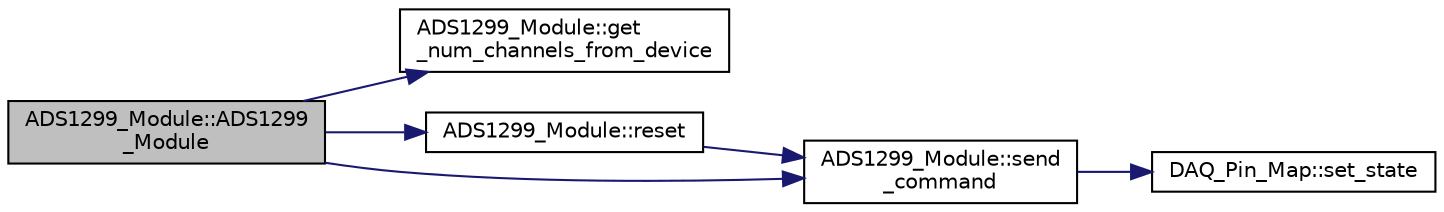 digraph "ADS1299_Module::ADS1299_Module"
{
 // LATEX_PDF_SIZE
  edge [fontname="Helvetica",fontsize="10",labelfontname="Helvetica",labelfontsize="10"];
  node [fontname="Helvetica",fontsize="10",shape=record];
  rankdir="LR";
  Node1 [label="ADS1299_Module::ADS1299\l_Module",height=0.2,width=0.4,color="black", fillcolor="grey75", style="filled", fontcolor="black",tooltip="Creates an ADS1299_Module and opens the SPI interface over which to communicate."];
  Node1 -> Node2 [color="midnightblue",fontsize="10",style="solid",fontname="Helvetica"];
  Node2 [label="ADS1299_Module::get\l_num_channels_from_device",height=0.2,width=0.4,color="black", fillcolor="white", style="filled",URL="$class_a_d_s1299___module.html#a77fd3450757386c81a16dbc7fd4ad723",tooltip="Gets the number of channels from the ADS1299."];
  Node1 -> Node3 [color="midnightblue",fontsize="10",style="solid",fontname="Helvetica"];
  Node3 [label="ADS1299_Module::reset",height=0.2,width=0.4,color="black", fillcolor="white", style="filled",URL="$class_a_d_s1299___module.html#a92e7bac8a242735fc97fbab6e1563409",tooltip="Resets the device and waits the required time."];
  Node3 -> Node4 [color="midnightblue",fontsize="10",style="solid",fontname="Helvetica"];
  Node4 [label="ADS1299_Module::send\l_command",height=0.2,width=0.4,color="black", fillcolor="white", style="filled",URL="$class_a_d_s1299___module.html#a267c398d14f97b75dfc9f03fa42e3c3d",tooltip="Sends a single byte command to the ADS1299."];
  Node4 -> Node5 [color="midnightblue",fontsize="10",style="solid",fontname="Helvetica"];
  Node5 [label="DAQ_Pin_Map::set_state",height=0.2,width=0.4,color="black", fillcolor="white", style="filled",URL="$class_d_a_q___pin___map.html#ab9ef68aa1c02c5c97408a7749fe6a2f4",tooltip=" "];
  Node1 -> Node4 [color="midnightblue",fontsize="10",style="solid",fontname="Helvetica"];
}
